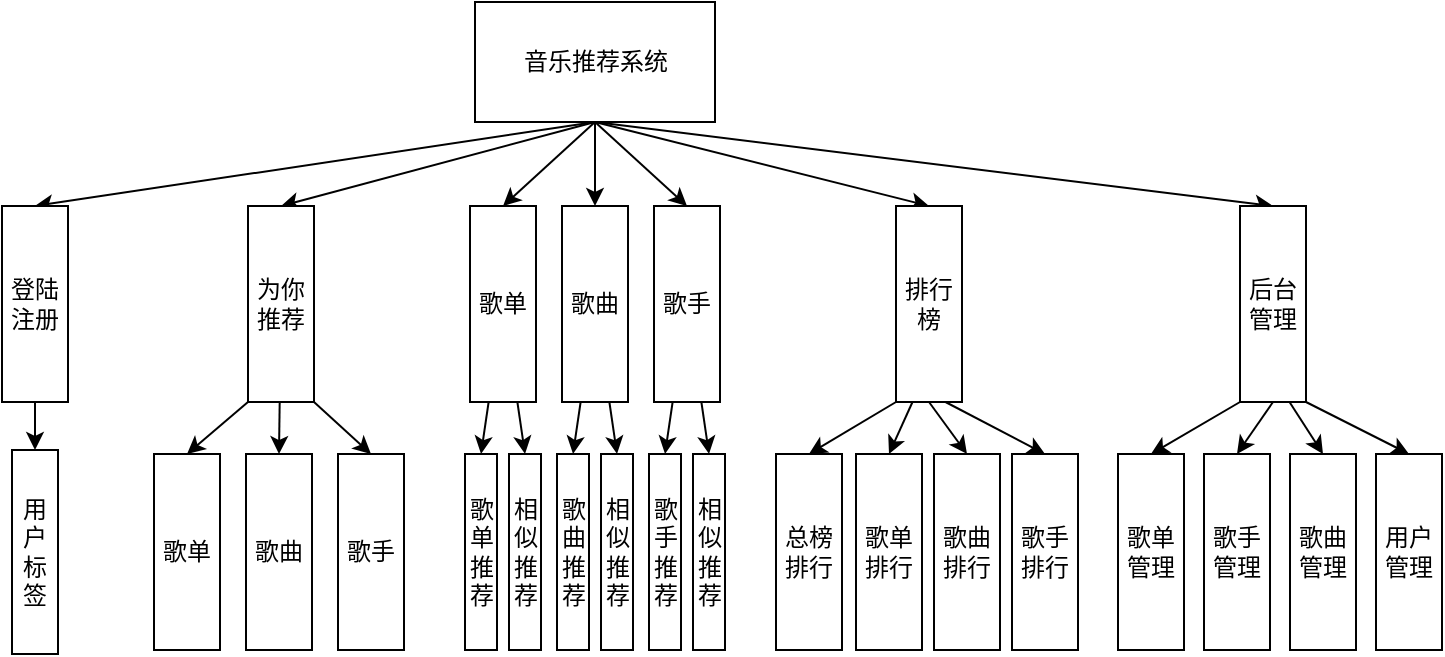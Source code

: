 <mxfile>
    <diagram id="nPDUPxtUw3me7Vo2q9ww" name="第 1 页">
        <mxGraphModel dx="748" dy="576" grid="0" gridSize="10" guides="1" tooltips="1" connect="1" arrows="1" fold="1" page="1" pageScale="1" pageWidth="827" pageHeight="1169" math="0" shadow="0">
            <root>
                <mxCell id="0"/>
                <mxCell id="1" parent="0"/>
                <mxCell id="2" style="edgeStyle=none;html=1;exitX=0.5;exitY=1;exitDx=0;exitDy=0;entryX=0.5;entryY=0;entryDx=0;entryDy=0;" edge="1" parent="1" source="9" target="15">
                    <mxGeometry relative="1" as="geometry"/>
                </mxCell>
                <mxCell id="3" style="edgeStyle=none;html=1;exitX=0.5;exitY=1;exitDx=0;exitDy=0;entryX=0.5;entryY=0;entryDx=0;entryDy=0;" edge="1" parent="1" source="9" target="11">
                    <mxGeometry relative="1" as="geometry"/>
                </mxCell>
                <mxCell id="4" style="edgeStyle=none;html=1;exitX=0.5;exitY=1;exitDx=0;exitDy=0;entryX=0.5;entryY=0;entryDx=0;entryDy=0;" edge="1" parent="1" source="9" target="18">
                    <mxGeometry relative="1" as="geometry"/>
                </mxCell>
                <mxCell id="5" style="edgeStyle=none;html=1;exitX=0.5;exitY=1;exitDx=0;exitDy=0;entryX=0.5;entryY=0;entryDx=0;entryDy=0;" edge="1" parent="1" source="9" target="21">
                    <mxGeometry relative="1" as="geometry"/>
                </mxCell>
                <mxCell id="6" style="edgeStyle=none;html=1;exitX=0.5;exitY=1;exitDx=0;exitDy=0;entryX=0.5;entryY=0;entryDx=0;entryDy=0;" edge="1" parent="1" source="9" target="24">
                    <mxGeometry relative="1" as="geometry"/>
                </mxCell>
                <mxCell id="7" style="edgeStyle=none;html=1;exitX=0.5;exitY=1;exitDx=0;exitDy=0;entryX=0.5;entryY=0;entryDx=0;entryDy=0;" edge="1" parent="1" source="9" target="29">
                    <mxGeometry relative="1" as="geometry"/>
                </mxCell>
                <mxCell id="8" style="edgeStyle=none;html=1;exitX=0.5;exitY=1;exitDx=0;exitDy=0;entryX=0.5;entryY=0;entryDx=0;entryDy=0;" edge="1" parent="1" source="9" target="34">
                    <mxGeometry relative="1" as="geometry"/>
                </mxCell>
                <mxCell id="9" value="音乐推荐系统" style="whiteSpace=wrap;html=1;" vertex="1" parent="1">
                    <mxGeometry x="316.5" y="40" width="120" height="60" as="geometry"/>
                </mxCell>
                <mxCell id="10" value="" style="edgeStyle=none;html=1;" edge="1" parent="1" source="11" target="52">
                    <mxGeometry relative="1" as="geometry"/>
                </mxCell>
                <mxCell id="11" value="登陆注册" style="whiteSpace=wrap;html=1;verticalAlign=middle;horizontal=1;" vertex="1" parent="1">
                    <mxGeometry x="80" y="142" width="33" height="98" as="geometry"/>
                </mxCell>
                <mxCell id="12" value="" style="edgeStyle=none;html=1;entryX=0.5;entryY=0;entryDx=0;entryDy=0;" edge="1" parent="1" source="15" target="36">
                    <mxGeometry relative="1" as="geometry"/>
                </mxCell>
                <mxCell id="13" style="edgeStyle=none;html=1;exitX=1;exitY=1;exitDx=0;exitDy=0;entryX=0.5;entryY=0;entryDx=0;entryDy=0;" edge="1" parent="1" source="15" target="37">
                    <mxGeometry relative="1" as="geometry"/>
                </mxCell>
                <mxCell id="14" style="edgeStyle=none;html=1;exitX=0;exitY=1;exitDx=0;exitDy=0;entryX=0.5;entryY=0;entryDx=0;entryDy=0;" edge="1" parent="1" source="15" target="35">
                    <mxGeometry relative="1" as="geometry"/>
                </mxCell>
                <mxCell id="15" value="为你推荐" style="whiteSpace=wrap;html=1;verticalAlign=middle;horizontal=1;" vertex="1" parent="1">
                    <mxGeometry x="203" y="142" width="33" height="98" as="geometry"/>
                </mxCell>
                <mxCell id="16" style="edgeStyle=none;html=1;entryX=0.5;entryY=0;entryDx=0;entryDy=0;" edge="1" parent="1" source="18" target="38">
                    <mxGeometry relative="1" as="geometry"/>
                </mxCell>
                <mxCell id="17" style="edgeStyle=none;html=1;entryX=0.5;entryY=0;entryDx=0;entryDy=0;" edge="1" parent="1" source="18" target="39">
                    <mxGeometry relative="1" as="geometry"/>
                </mxCell>
                <mxCell id="18" value="歌单" style="whiteSpace=wrap;html=1;verticalAlign=middle;horizontal=1;" vertex="1" parent="1">
                    <mxGeometry x="314" y="142" width="33" height="98" as="geometry"/>
                </mxCell>
                <mxCell id="19" style="edgeStyle=none;html=1;entryX=0.5;entryY=0;entryDx=0;entryDy=0;" edge="1" parent="1" source="21" target="40">
                    <mxGeometry relative="1" as="geometry"/>
                </mxCell>
                <mxCell id="20" style="edgeStyle=none;html=1;entryX=0.5;entryY=0;entryDx=0;entryDy=0;" edge="1" parent="1" source="21" target="41">
                    <mxGeometry relative="1" as="geometry"/>
                </mxCell>
                <mxCell id="21" value="歌曲" style="whiteSpace=wrap;html=1;verticalAlign=middle;horizontal=1;" vertex="1" parent="1">
                    <mxGeometry x="360" y="142" width="33" height="98" as="geometry"/>
                </mxCell>
                <mxCell id="22" style="edgeStyle=none;html=1;entryX=0.5;entryY=0;entryDx=0;entryDy=0;" edge="1" parent="1" source="24" target="42">
                    <mxGeometry relative="1" as="geometry"/>
                </mxCell>
                <mxCell id="23" style="edgeStyle=none;html=1;entryX=0.5;entryY=0;entryDx=0;entryDy=0;" edge="1" parent="1" source="24" target="43">
                    <mxGeometry relative="1" as="geometry"/>
                </mxCell>
                <mxCell id="24" value="歌手" style="whiteSpace=wrap;html=1;verticalAlign=middle;horizontal=1;" vertex="1" parent="1">
                    <mxGeometry x="406" y="142" width="33" height="98" as="geometry"/>
                </mxCell>
                <mxCell id="25" style="edgeStyle=none;html=1;exitX=0;exitY=1;exitDx=0;exitDy=0;entryX=0.5;entryY=0;entryDx=0;entryDy=0;" edge="1" parent="1" source="29" target="44">
                    <mxGeometry relative="1" as="geometry"/>
                </mxCell>
                <mxCell id="26" style="edgeStyle=none;html=1;exitX=0.25;exitY=1;exitDx=0;exitDy=0;entryX=0.5;entryY=0;entryDx=0;entryDy=0;" edge="1" parent="1" source="29" target="45">
                    <mxGeometry relative="1" as="geometry"/>
                </mxCell>
                <mxCell id="27" style="edgeStyle=none;html=1;exitX=0.5;exitY=1;exitDx=0;exitDy=0;entryX=0.5;entryY=0;entryDx=0;entryDy=0;" edge="1" parent="1" source="29" target="46">
                    <mxGeometry relative="1" as="geometry"/>
                </mxCell>
                <mxCell id="28" style="edgeStyle=none;html=1;exitX=0.75;exitY=1;exitDx=0;exitDy=0;entryX=0.5;entryY=0;entryDx=0;entryDy=0;" edge="1" parent="1" source="29" target="47">
                    <mxGeometry relative="1" as="geometry"/>
                </mxCell>
                <mxCell id="29" value="排行榜" style="whiteSpace=wrap;html=1;verticalAlign=middle;horizontal=1;" vertex="1" parent="1">
                    <mxGeometry x="527" y="142" width="33" height="98" as="geometry"/>
                </mxCell>
                <mxCell id="30" style="edgeStyle=none;html=1;exitX=0;exitY=1;exitDx=0;exitDy=0;entryX=0.5;entryY=0;entryDx=0;entryDy=0;" edge="1" parent="1" source="34" target="48">
                    <mxGeometry relative="1" as="geometry"/>
                </mxCell>
                <mxCell id="31" style="edgeStyle=none;html=1;exitX=0.5;exitY=1;exitDx=0;exitDy=0;entryX=0.5;entryY=0;entryDx=0;entryDy=0;" edge="1" parent="1" source="34" target="49">
                    <mxGeometry relative="1" as="geometry"/>
                </mxCell>
                <mxCell id="32" style="edgeStyle=none;html=1;exitX=0.75;exitY=1;exitDx=0;exitDy=0;entryX=0.5;entryY=0;entryDx=0;entryDy=0;" edge="1" parent="1" source="34" target="50">
                    <mxGeometry relative="1" as="geometry"/>
                </mxCell>
                <mxCell id="33" style="edgeStyle=none;html=1;exitX=1;exitY=1;exitDx=0;exitDy=0;entryX=0.5;entryY=0;entryDx=0;entryDy=0;" edge="1" parent="1" source="34" target="51">
                    <mxGeometry relative="1" as="geometry"/>
                </mxCell>
                <mxCell id="34" value="后台管理" style="whiteSpace=wrap;html=1;verticalAlign=middle;horizontal=1;" vertex="1" parent="1">
                    <mxGeometry x="699" y="142" width="33" height="98" as="geometry"/>
                </mxCell>
                <mxCell id="35" value="歌单" style="whiteSpace=wrap;html=1;verticalAlign=middle;horizontal=1;" vertex="1" parent="1">
                    <mxGeometry x="156" y="266" width="33" height="98" as="geometry"/>
                </mxCell>
                <mxCell id="36" value="歌曲" style="whiteSpace=wrap;html=1;verticalAlign=middle;horizontal=1;" vertex="1" parent="1">
                    <mxGeometry x="202" y="266" width="33" height="98" as="geometry"/>
                </mxCell>
                <mxCell id="37" value="歌手" style="whiteSpace=wrap;html=1;verticalAlign=middle;horizontal=1;" vertex="1" parent="1">
                    <mxGeometry x="248" y="266" width="33" height="98" as="geometry"/>
                </mxCell>
                <mxCell id="38" value="歌单推荐" style="whiteSpace=wrap;html=1;verticalAlign=middle;horizontal=1;" vertex="1" parent="1">
                    <mxGeometry x="311.5" y="266" width="16" height="98" as="geometry"/>
                </mxCell>
                <mxCell id="39" value="相似推荐" style="whiteSpace=wrap;html=1;verticalAlign=middle;horizontal=1;" vertex="1" parent="1">
                    <mxGeometry x="333.5" y="266" width="16" height="98" as="geometry"/>
                </mxCell>
                <mxCell id="40" value="歌曲推荐" style="whiteSpace=wrap;html=1;verticalAlign=middle;horizontal=1;" vertex="1" parent="1">
                    <mxGeometry x="357.5" y="266" width="16" height="98" as="geometry"/>
                </mxCell>
                <mxCell id="41" value="相似推荐" style="whiteSpace=wrap;html=1;verticalAlign=middle;horizontal=1;" vertex="1" parent="1">
                    <mxGeometry x="379.5" y="266" width="16" height="98" as="geometry"/>
                </mxCell>
                <mxCell id="42" value="歌手推荐" style="whiteSpace=wrap;html=1;verticalAlign=middle;horizontal=1;" vertex="1" parent="1">
                    <mxGeometry x="403.5" y="266" width="16" height="98" as="geometry"/>
                </mxCell>
                <mxCell id="43" value="相似推荐" style="whiteSpace=wrap;html=1;verticalAlign=middle;horizontal=1;" vertex="1" parent="1">
                    <mxGeometry x="425.5" y="266" width="16" height="98" as="geometry"/>
                </mxCell>
                <mxCell id="44" value="总榜排行" style="whiteSpace=wrap;html=1;verticalAlign=middle;horizontal=1;" vertex="1" parent="1">
                    <mxGeometry x="467" y="266" width="33" height="98" as="geometry"/>
                </mxCell>
                <mxCell id="45" value="歌单排行" style="whiteSpace=wrap;html=1;verticalAlign=middle;horizontal=1;" vertex="1" parent="1">
                    <mxGeometry x="507" y="266" width="33" height="98" as="geometry"/>
                </mxCell>
                <mxCell id="46" value="歌曲排行" style="whiteSpace=wrap;html=1;verticalAlign=middle;horizontal=1;" vertex="1" parent="1">
                    <mxGeometry x="546" y="266" width="33" height="98" as="geometry"/>
                </mxCell>
                <mxCell id="47" value="歌手排行" style="whiteSpace=wrap;html=1;verticalAlign=middle;horizontal=1;" vertex="1" parent="1">
                    <mxGeometry x="585" y="266" width="33" height="98" as="geometry"/>
                </mxCell>
                <mxCell id="48" value="歌单管理" style="whiteSpace=wrap;html=1;verticalAlign=middle;horizontal=1;" vertex="1" parent="1">
                    <mxGeometry x="638" y="266" width="33" height="98" as="geometry"/>
                </mxCell>
                <mxCell id="49" value="歌手管理" style="whiteSpace=wrap;html=1;verticalAlign=middle;horizontal=1;" vertex="1" parent="1">
                    <mxGeometry x="681" y="266" width="33" height="98" as="geometry"/>
                </mxCell>
                <mxCell id="50" value="歌曲管理" style="whiteSpace=wrap;html=1;verticalAlign=middle;horizontal=1;" vertex="1" parent="1">
                    <mxGeometry x="724" y="266" width="33" height="98" as="geometry"/>
                </mxCell>
                <mxCell id="51" value="用户管理" style="whiteSpace=wrap;html=1;verticalAlign=middle;horizontal=1;" vertex="1" parent="1">
                    <mxGeometry x="767" y="266" width="33" height="98" as="geometry"/>
                </mxCell>
                <mxCell id="52" value="用户标签" style="whiteSpace=wrap;html=1;" vertex="1" parent="1">
                    <mxGeometry x="85" y="264" width="23" height="102" as="geometry"/>
                </mxCell>
            </root>
        </mxGraphModel>
    </diagram>
</mxfile>